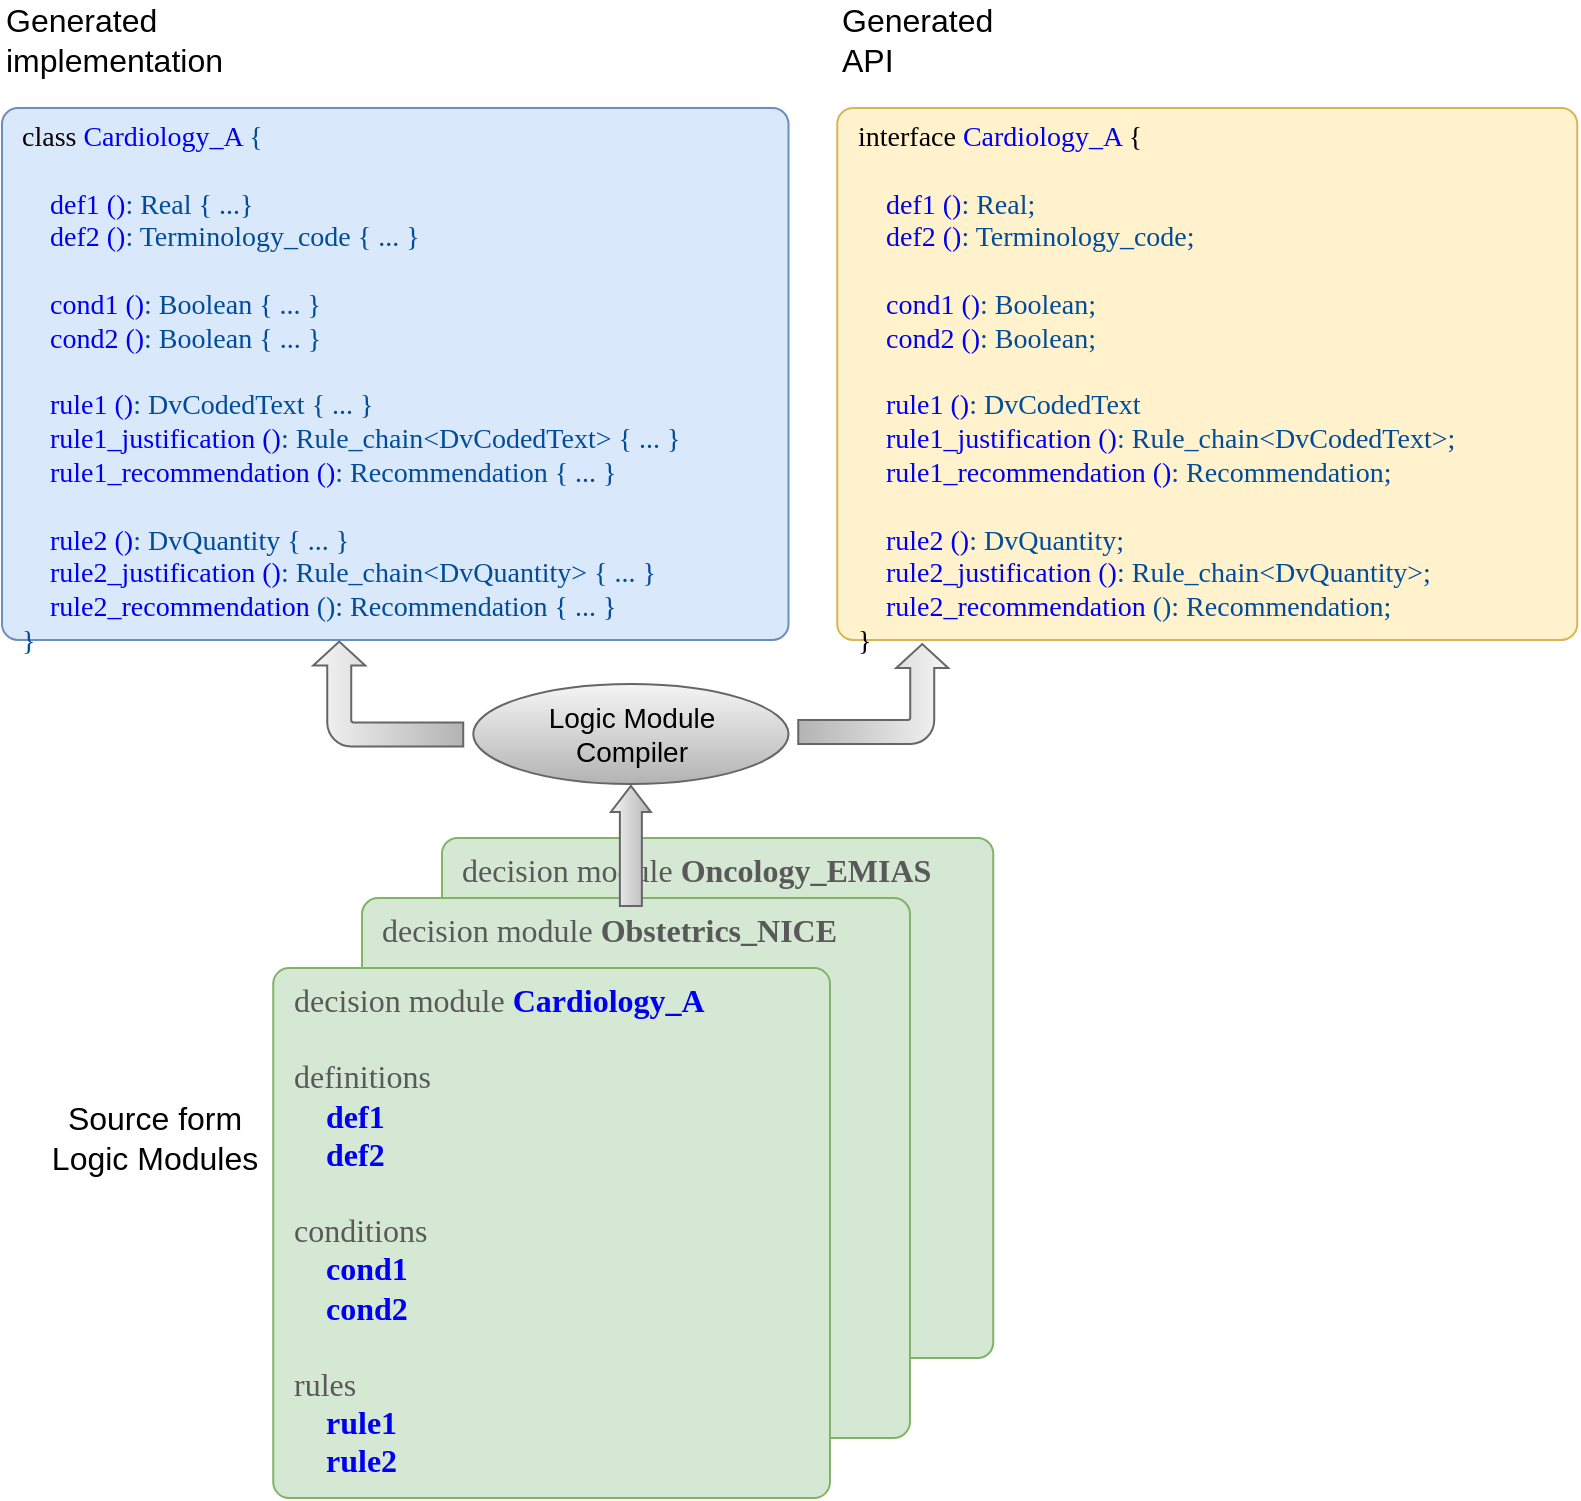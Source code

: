 <mxfile version="12.6.5" type="device"><diagram id="-mjmxiD4SZ3i_Z-_ZSI0" name="Page-1"><mxGraphModel dx="1368" dy="816" grid="1" gridSize="10" guides="1" tooltips="1" connect="1" arrows="1" fold="1" page="1" pageScale="1" pageWidth="1169" pageHeight="827" math="0" shadow="0"><root><mxCell id="0"/><mxCell id="1" parent="0"/><mxCell id="swfuMYlCZajDFvl60nm4-5" value="&lt;div style=&quot;text-align: center ; font-size: 16px&quot;&gt;decision module&amp;nbsp;&lt;b style=&quot;font-size: 16px&quot;&gt;&lt;font style=&quot;font-size: 16px&quot;&gt;Oncology_EMIAS&lt;/font&gt;&lt;/b&gt;&lt;/div&gt;&lt;font style=&quot;font-size: 16px&quot;&gt;&lt;div style=&quot;text-align: center ; font-size: 16px&quot;&gt;&lt;span style=&quot;font-size: 16px&quot;&gt;&amp;nbsp; &amp;nbsp; &amp;nbsp; &amp;nbsp; &amp;nbsp;&lt;/span&gt;&lt;span style=&quot;font-size: 16px&quot;&gt;&amp;nbsp; &amp;nbsp; &amp;nbsp; &amp;nbsp;&lt;/span&gt;&lt;/div&gt;&lt;/font&gt;" style="rounded=1;whiteSpace=wrap;html=1;fontSize=16;arcSize=3;verticalAlign=top;fillColor=#d5e8d4;strokeColor=#82b366;align=left;spacingLeft=8;fontFamily=Tahoma;fontColor=#595959;" parent="1" vertex="1"><mxGeometry x="260" y="439" width="275.62" height="260" as="geometry"/></mxCell><mxCell id="swfuMYlCZajDFvl60nm4-3" value="&lt;div style=&quot;text-align: center ; font-size: 16px&quot;&gt;decision module&amp;nbsp;&lt;b style=&quot;font-size: 16px&quot;&gt;&lt;font style=&quot;font-size: 16px&quot;&gt;Obstetrics_NICE&lt;/font&gt;&lt;/b&gt;&lt;/div&gt;&lt;font style=&quot;font-size: 16px&quot;&gt;&lt;div style=&quot;text-align: center ; font-size: 16px&quot;&gt;&lt;span style=&quot;font-size: 16px&quot;&gt;&amp;nbsp; &amp;nbsp; &amp;nbsp; &amp;nbsp; &amp;nbsp;&lt;/span&gt;&lt;span style=&quot;font-size: 16px&quot;&gt;&amp;nbsp; &amp;nbsp; &amp;nbsp; &amp;nbsp;&lt;/span&gt;&lt;/div&gt;&lt;/font&gt;" style="rounded=1;whiteSpace=wrap;html=1;fontSize=16;arcSize=3;verticalAlign=top;fillColor=#d5e8d4;strokeColor=#82b366;align=left;spacingLeft=8;fontFamily=Tahoma;fontColor=#595959;" parent="1" vertex="1"><mxGeometry x="220" y="469" width="273.99" height="270" as="geometry"/></mxCell><mxCell id="jY_2jfvrY_YicgK85NGo-2" value="&lt;div style=&quot;font-size: 16px&quot;&gt;decision module&amp;nbsp;&lt;b style=&quot;font-size: 16px&quot;&gt;&lt;font style=&quot;font-size: 16px&quot; color=&quot;#0000f0&quot;&gt;Cardiology_A&lt;/font&gt;&lt;/b&gt;&lt;/div&gt;&lt;div style=&quot;font-size: 16px&quot;&gt;&lt;b style=&quot;font-size: 16px&quot;&gt;&lt;font style=&quot;font-size: 16px&quot;&gt;&lt;br&gt;&lt;/font&gt;&lt;/b&gt;&lt;/div&gt;&lt;div&gt;definitions&lt;/div&gt;&lt;div&gt;&lt;b&gt;&amp;nbsp; &amp;nbsp;&amp;nbsp;&lt;font color=&quot;#0000f0&quot;&gt;def1&lt;/font&gt;&lt;/b&gt;&lt;/div&gt;&lt;div&gt;&lt;b&gt;&amp;nbsp; &amp;nbsp;&amp;nbsp;&lt;font color=&quot;#0000f0&quot;&gt;def2&lt;/font&gt;&lt;/b&gt;&lt;/div&gt;&lt;div&gt;&lt;b&gt;&lt;br&gt;&lt;/b&gt;&lt;/div&gt;&lt;div style=&quot;font-size: 16px&quot;&gt;&lt;span style=&quot;font-size: 16px&quot;&gt;&lt;font style=&quot;font-size: 16px&quot;&gt;conditions&lt;/font&gt;&lt;/span&gt;&lt;/div&gt;&lt;div style=&quot;font-size: 16px&quot;&gt;&lt;b style=&quot;font-size: 16px&quot;&gt;&lt;font style=&quot;font-size: 16px&quot;&gt;&amp;nbsp; &amp;nbsp; &lt;font color=&quot;#0000f0&quot;&gt;cond1&lt;/font&gt;&lt;/font&gt;&lt;/b&gt;&lt;/div&gt;&lt;div style=&quot;font-size: 16px&quot;&gt;&lt;b style=&quot;font-size: 16px&quot;&gt;&lt;font style=&quot;font-size: 16px&quot;&gt;&amp;nbsp; &amp;nbsp; &lt;font color=&quot;#0000f0&quot;&gt;cond2&lt;/font&gt;&lt;/font&gt;&lt;/b&gt;&lt;/div&gt;&lt;div style=&quot;font-size: 16px&quot;&gt;&lt;b style=&quot;font-size: 16px&quot;&gt;&lt;font style=&quot;font-size: 16px&quot;&gt;&lt;br&gt;&lt;/font&gt;&lt;/b&gt;&lt;/div&gt;&lt;div style=&quot;font-size: 16px&quot;&gt;&lt;span style=&quot;font-size: 16px&quot;&gt;&lt;font style=&quot;font-size: 16px&quot;&gt;rules&lt;/font&gt;&lt;/span&gt;&lt;/div&gt;&lt;div style=&quot;font-size: 16px&quot;&gt;&lt;b style=&quot;font-size: 16px&quot;&gt;&lt;font style=&quot;font-size: 16px&quot;&gt;&amp;nbsp; &amp;nbsp; &lt;font color=&quot;#0000f0&quot;&gt;rule1&lt;/font&gt;&lt;/font&gt;&lt;/b&gt;&lt;/div&gt;&lt;div style=&quot;font-size: 16px&quot;&gt;&lt;b style=&quot;font-size: 16px&quot;&gt;&lt;font style=&quot;font-size: 16px&quot;&gt;&amp;nbsp; &amp;nbsp; &lt;font color=&quot;#0000f0&quot;&gt;rule2&lt;/font&gt;&lt;/font&gt;&lt;/b&gt;&lt;/div&gt;" style="rounded=1;whiteSpace=wrap;html=1;fontSize=16;arcSize=3;verticalAlign=top;fillColor=#d5e8d4;strokeColor=#82b366;align=left;spacingLeft=8;fontFamily=Tahoma;fontColor=#595959;" parent="1" vertex="1"><mxGeometry x="175.62" y="504" width="278.37" height="265" as="geometry"/></mxCell><mxCell id="cL91NHEY3peGaVYajJl1-1" value="Source form&lt;br&gt;Logic Modules" style="text;html=1;align=center;verticalAlign=middle;resizable=0;points=[];autosize=1;fontColor=#000000;fontSize=16;" parent="1" vertex="1"><mxGeometry x="55.62" y="569" width="120" height="40" as="geometry"/></mxCell><mxCell id="cL91NHEY3peGaVYajJl1-2" value="&lt;div style=&quot;font-size: 14px&quot;&gt;&lt;font color=&quot;#000000&quot;&gt;class&lt;/font&gt;&lt;font color=&quot;#004c99&quot;&gt;&amp;nbsp;&lt;/font&gt;&lt;span style=&quot;font-size: 14px&quot;&gt;&lt;font style=&quot;font-size: 14px&quot;&gt;&lt;font color=&quot;#0000f0&quot;&gt;Cardiology_A&lt;/font&gt;&lt;font color=&quot;#004c99&quot;&gt; {&lt;/font&gt;&lt;/font&gt;&lt;/span&gt;&lt;/div&gt;&lt;div style=&quot;font-size: 14px&quot;&gt;&lt;span style=&quot;font-size: 14px&quot;&gt;&lt;font style=&quot;font-size: 14px&quot; color=&quot;#004c99&quot;&gt;&lt;br style=&quot;font-size: 14px&quot;&gt;&lt;/font&gt;&lt;/span&gt;&lt;/div&gt;&lt;div&gt;&lt;font color=&quot;#004c99&quot;&gt;&amp;nbsp; &amp;nbsp;&amp;nbsp;&lt;/font&gt;&lt;font color=&quot;#0000f0&quot;&gt;def1 ()&lt;/font&gt;&lt;font color=&quot;#004c99&quot;&gt;: Real { ...}&lt;/font&gt;&lt;br&gt;&lt;/div&gt;&lt;div&gt;&lt;font color=&quot;#004c99&quot;&gt;&amp;nbsp; &amp;nbsp;&amp;nbsp;&lt;/font&gt;&lt;font color=&quot;#0000f0&quot;&gt;def2 ()&lt;/font&gt;&lt;font color=&quot;#004c99&quot;&gt;: Terminology_code { ... }&lt;/font&gt;&lt;/div&gt;&lt;div style=&quot;font-size: 14px&quot;&gt;&lt;span style=&quot;font-size: 14px&quot;&gt;&lt;font color=&quot;#004c99&quot;&gt;&lt;br&gt;&lt;/font&gt;&lt;/span&gt;&lt;/div&gt;&lt;div style=&quot;font-size: 14px&quot;&gt;&lt;span style=&quot;font-size: 14px&quot;&gt;&lt;font color=&quot;#004c99&quot;&gt;&amp;nbsp; &amp;nbsp; &lt;/font&gt;&lt;font color=&quot;#0000f0&quot;&gt;cond1 ()&lt;/font&gt;&lt;font color=&quot;#004c99&quot;&gt;: Boolean { ... }&lt;/font&gt;&lt;/span&gt;&lt;br style=&quot;font-size: 14px&quot;&gt;&lt;/div&gt;&lt;div style=&quot;font-size: 14px&quot;&gt;&lt;span style=&quot;font-size: 14px&quot;&gt;&lt;font style=&quot;font-size: 14px&quot;&gt;&lt;font color=&quot;#004c99&quot;&gt;&amp;nbsp; &amp;nbsp; &lt;/font&gt;&lt;font color=&quot;#0000f0&quot;&gt;cond2 ()&lt;/font&gt;&lt;font color=&quot;#004c99&quot;&gt;: Boolean&lt;/font&gt;&lt;/font&gt;&lt;/span&gt;&lt;span style=&quot;color: rgb(0 , 76 , 153)&quot;&gt;&amp;nbsp;{ ... }&lt;/span&gt;&lt;/div&gt;&lt;div style=&quot;font-size: 14px&quot;&gt;&lt;span style=&quot;font-size: 14px&quot;&gt;&lt;font style=&quot;font-size: 14px&quot; color=&quot;#004c99&quot;&gt;&lt;br style=&quot;font-size: 14px&quot;&gt;&lt;/font&gt;&lt;/span&gt;&lt;/div&gt;&lt;div style=&quot;font-size: 14px&quot;&gt;&lt;span style=&quot;font-size: 14px&quot;&gt;&lt;font color=&quot;#004c99&quot;&gt;&amp;nbsp; &amp;nbsp; &lt;/font&gt;&lt;font color=&quot;#0000f0&quot;&gt;rule1 ()&lt;/font&gt;&lt;font color=&quot;#004c99&quot;&gt;: DvCodedText { ... }&lt;/font&gt;&lt;/span&gt;&lt;br style=&quot;font-size: 14px&quot;&gt;&lt;/div&gt;&lt;div style=&quot;font-size: 14px&quot;&gt;&lt;div&gt;&lt;font color=&quot;#004c99&quot;&gt;&amp;nbsp; &amp;nbsp;&amp;nbsp;&lt;/font&gt;&lt;font color=&quot;#0000f0&quot;&gt;rule1_justification ()&lt;/font&gt;&lt;font color=&quot;#004c99&quot;&gt;: Rule_chain&amp;lt;DvCodedText&amp;gt; { ... }&lt;/font&gt;&lt;/div&gt;&lt;/div&gt;&lt;div style=&quot;font-size: 14px&quot;&gt;&lt;span style=&quot;font-size: 14px&quot;&gt;&lt;font color=&quot;#004c99&quot;&gt;&amp;nbsp; &amp;nbsp; &lt;/font&gt;&lt;font color=&quot;#0000f0&quot;&gt;rule1_recommendation ()&lt;/font&gt;&lt;font color=&quot;#004c99&quot;&gt;: Recommendation { ... }&lt;/font&gt;&lt;/span&gt;&lt;/div&gt;&lt;div style=&quot;font-size: 14px&quot;&gt;&lt;span style=&quot;font-size: 14px&quot;&gt;&lt;font color=&quot;#004c99&quot;&gt;&lt;br&gt;&lt;/font&gt;&lt;/span&gt;&lt;/div&gt;&lt;div style=&quot;font-size: 14px&quot;&gt;&lt;span style=&quot;font-size: 14px&quot;&gt;&lt;font style=&quot;font-size: 14px&quot; color=&quot;#004c99&quot;&gt;&amp;nbsp; &amp;nbsp; &lt;/font&gt;&lt;font style=&quot;font-size: 14px&quot; color=&quot;#0000f0&quot;&gt;rule2 ()&lt;/font&gt;&lt;font style=&quot;font-size: 14px&quot; color=&quot;#004c99&quot;&gt;: DvQuantity&amp;nbsp;&lt;/font&gt;&lt;font style=&quot;font-size: 14px&quot; color=&quot;#004c99&quot;&gt;{ ... }&lt;/font&gt;&lt;/span&gt;&lt;/div&gt;&lt;div style=&quot;font-size: 14px&quot;&gt;&lt;div&gt;&lt;font color=&quot;#004c99&quot;&gt;&amp;nbsp; &amp;nbsp;&amp;nbsp;&lt;/font&gt;&lt;font color=&quot;#0000f0&quot;&gt;rule2_justification ()&lt;/font&gt;&lt;font color=&quot;#004c99&quot;&gt;: Rule_chain&amp;lt;DvQuantity&amp;gt; { ... }&lt;/font&gt;&lt;/div&gt;&lt;/div&gt;&lt;div style=&quot;font-size: 14px&quot;&gt;&lt;div&gt;&lt;font color=&quot;#004c99&quot;&gt;&amp;nbsp; &amp;nbsp; &lt;/font&gt;&lt;font color=&quot;#0000f0&quot;&gt;rule2_recommendation&lt;/font&gt;&lt;font color=&quot;#004c99&quot;&gt; (): Recommendation { ... }&lt;/font&gt;&lt;/div&gt;&lt;div&gt;&lt;font color=&quot;#004c99&quot;&gt;}&lt;/font&gt;&lt;/div&gt;&lt;/div&gt;" style="rounded=1;whiteSpace=wrap;html=1;fontSize=14;arcSize=3;verticalAlign=top;fillColor=#dae8fc;strokeColor=#6c8ebf;align=left;spacingLeft=8;fontFamily=Tahoma;fontStyle=0" parent="1" vertex="1"><mxGeometry x="40" y="74" width="393.25" height="266" as="geometry"/></mxCell><mxCell id="cL91NHEY3peGaVYajJl1-3" value="&lt;div style=&quot;font-size: 14px&quot;&gt;&lt;font color=&quot;#000000&quot;&gt;interface&lt;/font&gt;&lt;font color=&quot;#004c99&quot;&gt;&amp;nbsp;&lt;/font&gt;&lt;span style=&quot;font-size: 14px&quot;&gt;&lt;font style=&quot;font-size: 14px&quot;&gt;&lt;font color=&quot;#0000f0&quot;&gt;Cardiology_A&lt;/font&gt;&lt;font color=&quot;#004c99&quot;&gt; &lt;/font&gt;{&lt;/font&gt;&lt;/span&gt;&lt;/div&gt;&lt;div style=&quot;font-size: 14px&quot;&gt;&lt;span style=&quot;font-size: 14px&quot;&gt;&lt;font style=&quot;font-size: 14px&quot; color=&quot;#004c99&quot;&gt;&lt;br style=&quot;font-size: 14px&quot;&gt;&lt;/font&gt;&lt;/span&gt;&lt;/div&gt;&lt;div&gt;&lt;font color=&quot;#004c99&quot;&gt;&amp;nbsp; &amp;nbsp;&amp;nbsp;&lt;/font&gt;&lt;font color=&quot;#0000f0&quot;&gt;def1 ()&lt;/font&gt;&lt;font color=&quot;#004c99&quot;&gt;: Real;&lt;/font&gt;&lt;br&gt;&lt;/div&gt;&lt;div&gt;&lt;font color=&quot;#004c99&quot;&gt;&amp;nbsp; &amp;nbsp;&amp;nbsp;&lt;/font&gt;&lt;font color=&quot;#0000f0&quot;&gt;def2 ()&lt;/font&gt;&lt;font color=&quot;#004c99&quot;&gt;: Terminology_code;&lt;/font&gt;&lt;/div&gt;&lt;div style=&quot;font-size: 14px&quot;&gt;&lt;span style=&quot;font-size: 14px&quot;&gt;&lt;font color=&quot;#004c99&quot;&gt;&lt;br&gt;&lt;/font&gt;&lt;/span&gt;&lt;/div&gt;&lt;div style=&quot;font-size: 14px&quot;&gt;&lt;span style=&quot;font-size: 14px&quot;&gt;&lt;font color=&quot;#004c99&quot;&gt;&amp;nbsp; &amp;nbsp; &lt;/font&gt;&lt;font color=&quot;#0000f0&quot;&gt;cond1 ()&lt;/font&gt;&lt;font color=&quot;#004c99&quot;&gt;: Boolean;&lt;/font&gt;&lt;/span&gt;&lt;br style=&quot;font-size: 14px&quot;&gt;&lt;/div&gt;&lt;div style=&quot;font-size: 14px&quot;&gt;&lt;span style=&quot;font-size: 14px&quot;&gt;&lt;font style=&quot;font-size: 14px&quot;&gt;&lt;font color=&quot;#004c99&quot;&gt;&amp;nbsp; &amp;nbsp; &lt;/font&gt;&lt;font color=&quot;#0000f0&quot;&gt;cond2 ()&lt;/font&gt;&lt;font color=&quot;#004c99&quot;&gt;: Boolean;&lt;/font&gt;&lt;/font&gt;&lt;/span&gt;&lt;/div&gt;&lt;div style=&quot;font-size: 14px&quot;&gt;&lt;span style=&quot;font-size: 14px&quot;&gt;&lt;font style=&quot;font-size: 14px&quot; color=&quot;#004c99&quot;&gt;&lt;br style=&quot;font-size: 14px&quot;&gt;&lt;/font&gt;&lt;/span&gt;&lt;/div&gt;&lt;div style=&quot;font-size: 14px&quot;&gt;&lt;span style=&quot;font-size: 14px&quot;&gt;&lt;font color=&quot;#004c99&quot;&gt;&amp;nbsp; &amp;nbsp; &lt;/font&gt;&lt;font color=&quot;#0000f0&quot;&gt;rule1 ()&lt;/font&gt;&lt;font color=&quot;#004c99&quot;&gt;: DvCodedText&lt;/font&gt;&lt;/span&gt;&lt;br style=&quot;font-size: 14px&quot;&gt;&lt;/div&gt;&lt;div style=&quot;font-size: 14px&quot;&gt;&lt;div&gt;&lt;font color=&quot;#004c99&quot;&gt;&amp;nbsp; &amp;nbsp;&amp;nbsp;&lt;/font&gt;&lt;font color=&quot;#0000f0&quot;&gt;rule1_justification ()&lt;/font&gt;&lt;font color=&quot;#004c99&quot;&gt;: Rule_chain&amp;lt;DvCodedText&amp;gt;;&lt;/font&gt;&lt;/div&gt;&lt;/div&gt;&lt;div style=&quot;font-size: 14px&quot;&gt;&lt;span style=&quot;font-size: 14px&quot;&gt;&lt;font color=&quot;#004c99&quot;&gt;&amp;nbsp; &amp;nbsp; &lt;/font&gt;&lt;font color=&quot;#0000f0&quot;&gt;rule1_recommendation ()&lt;/font&gt;&lt;font color=&quot;#004c99&quot;&gt;: Recommendation;&lt;/font&gt;&lt;/span&gt;&lt;/div&gt;&lt;div style=&quot;font-size: 14px&quot;&gt;&lt;span style=&quot;font-size: 14px&quot;&gt;&lt;font color=&quot;#004c99&quot;&gt;&lt;br&gt;&lt;/font&gt;&lt;/span&gt;&lt;/div&gt;&lt;div style=&quot;font-size: 14px&quot;&gt;&lt;span style=&quot;font-size: 14px&quot;&gt;&lt;font style=&quot;font-size: 14px&quot; color=&quot;#004c99&quot;&gt;&amp;nbsp; &amp;nbsp; &lt;/font&gt;&lt;font style=&quot;font-size: 14px&quot; color=&quot;#0000f0&quot;&gt;rule2 ()&lt;/font&gt;&lt;font style=&quot;font-size: 14px&quot; color=&quot;#004c99&quot;&gt;: DvQuantity;&lt;/font&gt;&lt;/span&gt;&lt;/div&gt;&lt;div style=&quot;font-size: 14px&quot;&gt;&lt;div&gt;&lt;font color=&quot;#004c99&quot;&gt;&amp;nbsp; &amp;nbsp;&amp;nbsp;&lt;/font&gt;&lt;font color=&quot;#0000f0&quot;&gt;rule2_justification ()&lt;/font&gt;&lt;font color=&quot;#004c99&quot;&gt;: Rule_chain&amp;lt;DvQuantity&amp;gt;;&lt;/font&gt;&lt;/div&gt;&lt;/div&gt;&lt;div style=&quot;font-size: 14px&quot;&gt;&lt;div&gt;&lt;font color=&quot;#004c99&quot;&gt;&amp;nbsp; &amp;nbsp; &lt;/font&gt;&lt;font color=&quot;#0000f0&quot;&gt;rule2_recommendation&lt;/font&gt;&lt;font color=&quot;#004c99&quot;&gt; (): Recommendation;&lt;/font&gt;&lt;/div&gt;&lt;div&gt;}&lt;/div&gt;&lt;/div&gt;" style="rounded=1;whiteSpace=wrap;html=1;fontSize=14;arcSize=3;verticalAlign=top;fillColor=#fff2cc;strokeColor=#d6b656;align=left;spacingLeft=8;fontFamily=Tahoma;fontStyle=0;" parent="1" vertex="1"><mxGeometry x="457.62" y="74" width="370" height="266" as="geometry"/></mxCell><mxCell id="cL91NHEY3peGaVYajJl1-5" value="Logic Module&lt;br&gt;Compiler" style="ellipse;whiteSpace=wrap;html=1;fontSize=14;gradientColor=#b3b3b3;fillColor=#f5f5f5;strokeColor=#666666;" parent="1" vertex="1"><mxGeometry x="275.62" y="362" width="157.63" height="50" as="geometry"/></mxCell><mxCell id="cL91NHEY3peGaVYajJl1-6" value="" style="html=1;shadow=0;dashed=0;align=center;verticalAlign=middle;shape=mxgraph.arrows2.arrow;dy=0.45;dx=13;direction=north;notch=0;fontSize=14;fillColor=#f5f5f5;strokeColor=#666666;gradientColor=#b3b3b3;" parent="1" vertex="1"><mxGeometry x="344.44" y="413" width="20" height="60" as="geometry"/></mxCell><mxCell id="cL91NHEY3peGaVYajJl1-11" value="" style="html=1;shadow=0;dashed=0;align=center;verticalAlign=middle;shape=mxgraph.arrows2.bendArrow;dy=6;dx=12;notch=0;arrowHead=26;rounded=1;fontSize=14;rotation=-90;gradientColor=#b3b3b3;fillColor=#f5f5f5;strokeColor=#666666;" parent="1" vertex="1"><mxGeometry x="206.87" y="329.5" width="52.5" height="75" as="geometry"/></mxCell><mxCell id="cL91NHEY3peGaVYajJl1-12" value="" style="html=1;shadow=0;dashed=0;align=center;verticalAlign=middle;shape=mxgraph.arrows2.bendArrow;dy=6;dx=12;notch=0;arrowHead=26;rounded=1;fontSize=14;rotation=-90;gradientColor=#b3b3b3;fillColor=#f5f5f5;strokeColor=#666666;flipH=0;flipV=1;" parent="1" vertex="1"><mxGeometry x="450.62" y="329.5" width="50" height="75" as="geometry"/></mxCell><mxCell id="ku2NbBMQsX5PBVsuPU_k-1" value="Generated&lt;br&gt;implementation" style="text;html=1;align=left;verticalAlign=middle;resizable=0;points=[];autosize=1;fontColor=#000000;fontSize=16;" parent="1" vertex="1"><mxGeometry x="40" y="20" width="120" height="40" as="geometry"/></mxCell><mxCell id="ku2NbBMQsX5PBVsuPU_k-2" value="Generated&lt;br&gt;API" style="text;html=1;align=left;verticalAlign=middle;resizable=0;points=[];autosize=1;fontColor=#000000;fontSize=16;" parent="1" vertex="1"><mxGeometry x="457.62" y="20" width="90" height="40" as="geometry"/></mxCell></root></mxGraphModel></diagram></mxfile>